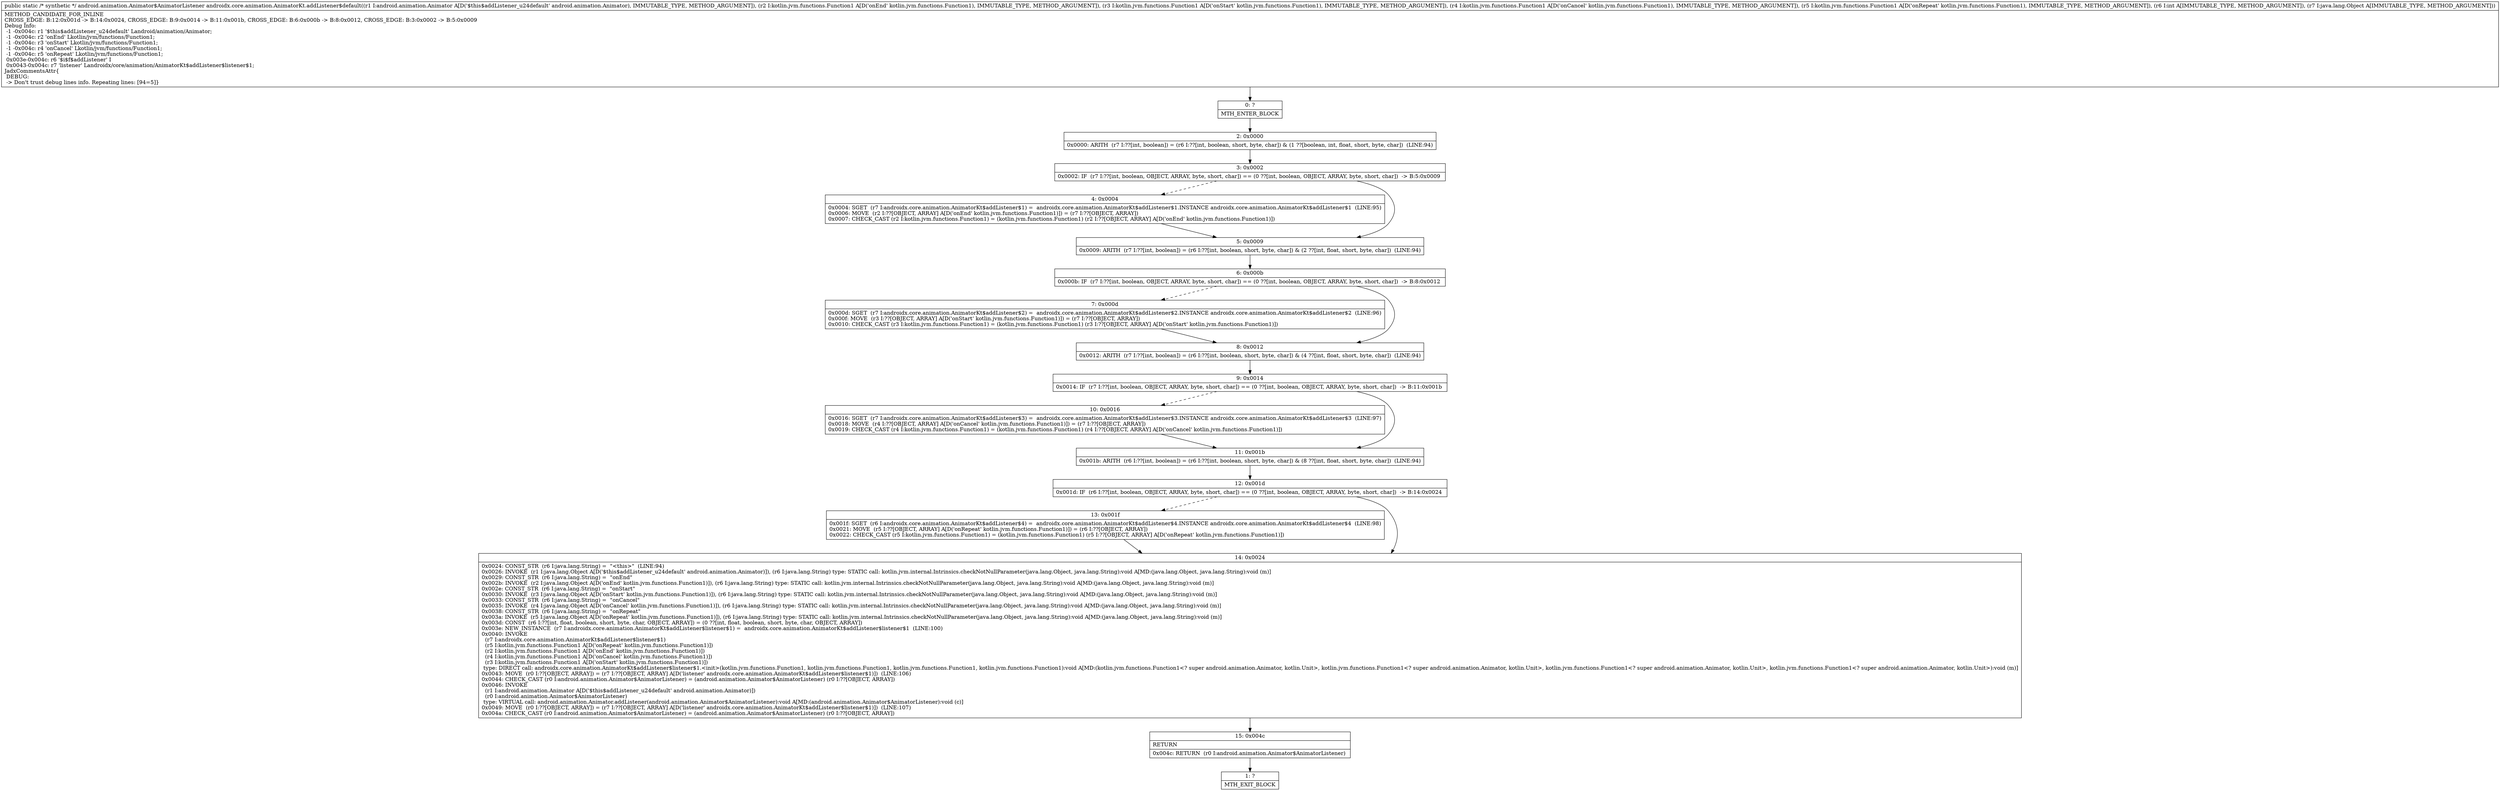 digraph "CFG forandroidx.core.animation.AnimatorKt.addListener$default(Landroid\/animation\/Animator;Lkotlin\/jvm\/functions\/Function1;Lkotlin\/jvm\/functions\/Function1;Lkotlin\/jvm\/functions\/Function1;Lkotlin\/jvm\/functions\/Function1;ILjava\/lang\/Object;)Landroid\/animation\/Animator$AnimatorListener;" {
Node_0 [shape=record,label="{0\:\ ?|MTH_ENTER_BLOCK\l}"];
Node_2 [shape=record,label="{2\:\ 0x0000|0x0000: ARITH  (r7 I:??[int, boolean]) = (r6 I:??[int, boolean, short, byte, char]) & (1 ??[boolean, int, float, short, byte, char])  (LINE:94)\l}"];
Node_3 [shape=record,label="{3\:\ 0x0002|0x0002: IF  (r7 I:??[int, boolean, OBJECT, ARRAY, byte, short, char]) == (0 ??[int, boolean, OBJECT, ARRAY, byte, short, char])  \-\> B:5:0x0009 \l}"];
Node_4 [shape=record,label="{4\:\ 0x0004|0x0004: SGET  (r7 I:androidx.core.animation.AnimatorKt$addListener$1) =  androidx.core.animation.AnimatorKt$addListener$1.INSTANCE androidx.core.animation.AnimatorKt$addListener$1  (LINE:95)\l0x0006: MOVE  (r2 I:??[OBJECT, ARRAY] A[D('onEnd' kotlin.jvm.functions.Function1)]) = (r7 I:??[OBJECT, ARRAY]) \l0x0007: CHECK_CAST (r2 I:kotlin.jvm.functions.Function1) = (kotlin.jvm.functions.Function1) (r2 I:??[OBJECT, ARRAY] A[D('onEnd' kotlin.jvm.functions.Function1)]) \l}"];
Node_5 [shape=record,label="{5\:\ 0x0009|0x0009: ARITH  (r7 I:??[int, boolean]) = (r6 I:??[int, boolean, short, byte, char]) & (2 ??[int, float, short, byte, char])  (LINE:94)\l}"];
Node_6 [shape=record,label="{6\:\ 0x000b|0x000b: IF  (r7 I:??[int, boolean, OBJECT, ARRAY, byte, short, char]) == (0 ??[int, boolean, OBJECT, ARRAY, byte, short, char])  \-\> B:8:0x0012 \l}"];
Node_7 [shape=record,label="{7\:\ 0x000d|0x000d: SGET  (r7 I:androidx.core.animation.AnimatorKt$addListener$2) =  androidx.core.animation.AnimatorKt$addListener$2.INSTANCE androidx.core.animation.AnimatorKt$addListener$2  (LINE:96)\l0x000f: MOVE  (r3 I:??[OBJECT, ARRAY] A[D('onStart' kotlin.jvm.functions.Function1)]) = (r7 I:??[OBJECT, ARRAY]) \l0x0010: CHECK_CAST (r3 I:kotlin.jvm.functions.Function1) = (kotlin.jvm.functions.Function1) (r3 I:??[OBJECT, ARRAY] A[D('onStart' kotlin.jvm.functions.Function1)]) \l}"];
Node_8 [shape=record,label="{8\:\ 0x0012|0x0012: ARITH  (r7 I:??[int, boolean]) = (r6 I:??[int, boolean, short, byte, char]) & (4 ??[int, float, short, byte, char])  (LINE:94)\l}"];
Node_9 [shape=record,label="{9\:\ 0x0014|0x0014: IF  (r7 I:??[int, boolean, OBJECT, ARRAY, byte, short, char]) == (0 ??[int, boolean, OBJECT, ARRAY, byte, short, char])  \-\> B:11:0x001b \l}"];
Node_10 [shape=record,label="{10\:\ 0x0016|0x0016: SGET  (r7 I:androidx.core.animation.AnimatorKt$addListener$3) =  androidx.core.animation.AnimatorKt$addListener$3.INSTANCE androidx.core.animation.AnimatorKt$addListener$3  (LINE:97)\l0x0018: MOVE  (r4 I:??[OBJECT, ARRAY] A[D('onCancel' kotlin.jvm.functions.Function1)]) = (r7 I:??[OBJECT, ARRAY]) \l0x0019: CHECK_CAST (r4 I:kotlin.jvm.functions.Function1) = (kotlin.jvm.functions.Function1) (r4 I:??[OBJECT, ARRAY] A[D('onCancel' kotlin.jvm.functions.Function1)]) \l}"];
Node_11 [shape=record,label="{11\:\ 0x001b|0x001b: ARITH  (r6 I:??[int, boolean]) = (r6 I:??[int, boolean, short, byte, char]) & (8 ??[int, float, short, byte, char])  (LINE:94)\l}"];
Node_12 [shape=record,label="{12\:\ 0x001d|0x001d: IF  (r6 I:??[int, boolean, OBJECT, ARRAY, byte, short, char]) == (0 ??[int, boolean, OBJECT, ARRAY, byte, short, char])  \-\> B:14:0x0024 \l}"];
Node_13 [shape=record,label="{13\:\ 0x001f|0x001f: SGET  (r6 I:androidx.core.animation.AnimatorKt$addListener$4) =  androidx.core.animation.AnimatorKt$addListener$4.INSTANCE androidx.core.animation.AnimatorKt$addListener$4  (LINE:98)\l0x0021: MOVE  (r5 I:??[OBJECT, ARRAY] A[D('onRepeat' kotlin.jvm.functions.Function1)]) = (r6 I:??[OBJECT, ARRAY]) \l0x0022: CHECK_CAST (r5 I:kotlin.jvm.functions.Function1) = (kotlin.jvm.functions.Function1) (r5 I:??[OBJECT, ARRAY] A[D('onRepeat' kotlin.jvm.functions.Function1)]) \l}"];
Node_14 [shape=record,label="{14\:\ 0x0024|0x0024: CONST_STR  (r6 I:java.lang.String) =  \"\<this\>\"  (LINE:94)\l0x0026: INVOKE  (r1 I:java.lang.Object A[D('$this$addListener_u24default' android.animation.Animator)]), (r6 I:java.lang.String) type: STATIC call: kotlin.jvm.internal.Intrinsics.checkNotNullParameter(java.lang.Object, java.lang.String):void A[MD:(java.lang.Object, java.lang.String):void (m)]\l0x0029: CONST_STR  (r6 I:java.lang.String) =  \"onEnd\" \l0x002b: INVOKE  (r2 I:java.lang.Object A[D('onEnd' kotlin.jvm.functions.Function1)]), (r6 I:java.lang.String) type: STATIC call: kotlin.jvm.internal.Intrinsics.checkNotNullParameter(java.lang.Object, java.lang.String):void A[MD:(java.lang.Object, java.lang.String):void (m)]\l0x002e: CONST_STR  (r6 I:java.lang.String) =  \"onStart\" \l0x0030: INVOKE  (r3 I:java.lang.Object A[D('onStart' kotlin.jvm.functions.Function1)]), (r6 I:java.lang.String) type: STATIC call: kotlin.jvm.internal.Intrinsics.checkNotNullParameter(java.lang.Object, java.lang.String):void A[MD:(java.lang.Object, java.lang.String):void (m)]\l0x0033: CONST_STR  (r6 I:java.lang.String) =  \"onCancel\" \l0x0035: INVOKE  (r4 I:java.lang.Object A[D('onCancel' kotlin.jvm.functions.Function1)]), (r6 I:java.lang.String) type: STATIC call: kotlin.jvm.internal.Intrinsics.checkNotNullParameter(java.lang.Object, java.lang.String):void A[MD:(java.lang.Object, java.lang.String):void (m)]\l0x0038: CONST_STR  (r6 I:java.lang.String) =  \"onRepeat\" \l0x003a: INVOKE  (r5 I:java.lang.Object A[D('onRepeat' kotlin.jvm.functions.Function1)]), (r6 I:java.lang.String) type: STATIC call: kotlin.jvm.internal.Intrinsics.checkNotNullParameter(java.lang.Object, java.lang.String):void A[MD:(java.lang.Object, java.lang.String):void (m)]\l0x003d: CONST  (r6 I:??[int, float, boolean, short, byte, char, OBJECT, ARRAY]) = (0 ??[int, float, boolean, short, byte, char, OBJECT, ARRAY]) \l0x003e: NEW_INSTANCE  (r7 I:androidx.core.animation.AnimatorKt$addListener$listener$1) =  androidx.core.animation.AnimatorKt$addListener$listener$1  (LINE:100)\l0x0040: INVOKE  \l  (r7 I:androidx.core.animation.AnimatorKt$addListener$listener$1)\l  (r5 I:kotlin.jvm.functions.Function1 A[D('onRepeat' kotlin.jvm.functions.Function1)])\l  (r2 I:kotlin.jvm.functions.Function1 A[D('onEnd' kotlin.jvm.functions.Function1)])\l  (r4 I:kotlin.jvm.functions.Function1 A[D('onCancel' kotlin.jvm.functions.Function1)])\l  (r3 I:kotlin.jvm.functions.Function1 A[D('onStart' kotlin.jvm.functions.Function1)])\l type: DIRECT call: androidx.core.animation.AnimatorKt$addListener$listener$1.\<init\>(kotlin.jvm.functions.Function1, kotlin.jvm.functions.Function1, kotlin.jvm.functions.Function1, kotlin.jvm.functions.Function1):void A[MD:(kotlin.jvm.functions.Function1\<? super android.animation.Animator, kotlin.Unit\>, kotlin.jvm.functions.Function1\<? super android.animation.Animator, kotlin.Unit\>, kotlin.jvm.functions.Function1\<? super android.animation.Animator, kotlin.Unit\>, kotlin.jvm.functions.Function1\<? super android.animation.Animator, kotlin.Unit\>):void (m)]\l0x0043: MOVE  (r0 I:??[OBJECT, ARRAY]) = (r7 I:??[OBJECT, ARRAY] A[D('listener' androidx.core.animation.AnimatorKt$addListener$listener$1)])  (LINE:106)\l0x0044: CHECK_CAST (r0 I:android.animation.Animator$AnimatorListener) = (android.animation.Animator$AnimatorListener) (r0 I:??[OBJECT, ARRAY]) \l0x0046: INVOKE  \l  (r1 I:android.animation.Animator A[D('$this$addListener_u24default' android.animation.Animator)])\l  (r0 I:android.animation.Animator$AnimatorListener)\l type: VIRTUAL call: android.animation.Animator.addListener(android.animation.Animator$AnimatorListener):void A[MD:(android.animation.Animator$AnimatorListener):void (c)]\l0x0049: MOVE  (r0 I:??[OBJECT, ARRAY]) = (r7 I:??[OBJECT, ARRAY] A[D('listener' androidx.core.animation.AnimatorKt$addListener$listener$1)])  (LINE:107)\l0x004a: CHECK_CAST (r0 I:android.animation.Animator$AnimatorListener) = (android.animation.Animator$AnimatorListener) (r0 I:??[OBJECT, ARRAY]) \l}"];
Node_15 [shape=record,label="{15\:\ 0x004c|RETURN\l|0x004c: RETURN  (r0 I:android.animation.Animator$AnimatorListener) \l}"];
Node_1 [shape=record,label="{1\:\ ?|MTH_EXIT_BLOCK\l}"];
MethodNode[shape=record,label="{public static \/* synthetic *\/ android.animation.Animator$AnimatorListener androidx.core.animation.AnimatorKt.addListener$default((r1 I:android.animation.Animator A[D('$this$addListener_u24default' android.animation.Animator), IMMUTABLE_TYPE, METHOD_ARGUMENT]), (r2 I:kotlin.jvm.functions.Function1 A[D('onEnd' kotlin.jvm.functions.Function1), IMMUTABLE_TYPE, METHOD_ARGUMENT]), (r3 I:kotlin.jvm.functions.Function1 A[D('onStart' kotlin.jvm.functions.Function1), IMMUTABLE_TYPE, METHOD_ARGUMENT]), (r4 I:kotlin.jvm.functions.Function1 A[D('onCancel' kotlin.jvm.functions.Function1), IMMUTABLE_TYPE, METHOD_ARGUMENT]), (r5 I:kotlin.jvm.functions.Function1 A[D('onRepeat' kotlin.jvm.functions.Function1), IMMUTABLE_TYPE, METHOD_ARGUMENT]), (r6 I:int A[IMMUTABLE_TYPE, METHOD_ARGUMENT]), (r7 I:java.lang.Object A[IMMUTABLE_TYPE, METHOD_ARGUMENT]))  | METHOD_CANDIDATE_FOR_INLINE\lCROSS_EDGE: B:12:0x001d \-\> B:14:0x0024, CROSS_EDGE: B:9:0x0014 \-\> B:11:0x001b, CROSS_EDGE: B:6:0x000b \-\> B:8:0x0012, CROSS_EDGE: B:3:0x0002 \-\> B:5:0x0009\lDebug Info:\l  \-1 \-0x004c: r1 '$this$addListener_u24default' Landroid\/animation\/Animator;\l  \-1 \-0x004c: r2 'onEnd' Lkotlin\/jvm\/functions\/Function1;\l  \-1 \-0x004c: r3 'onStart' Lkotlin\/jvm\/functions\/Function1;\l  \-1 \-0x004c: r4 'onCancel' Lkotlin\/jvm\/functions\/Function1;\l  \-1 \-0x004c: r5 'onRepeat' Lkotlin\/jvm\/functions\/Function1;\l  0x003e\-0x004c: r6 '$i$f$addListener' I\l  0x0043\-0x004c: r7 'listener' Landroidx\/core\/animation\/AnimatorKt$addListener$listener$1;\lJadxCommentsAttr\{\l DEBUG: \l \-\> Don't trust debug lines info. Repeating lines: [94=5]\}\l}"];
MethodNode -> Node_0;Node_0 -> Node_2;
Node_2 -> Node_3;
Node_3 -> Node_4[style=dashed];
Node_3 -> Node_5;
Node_4 -> Node_5;
Node_5 -> Node_6;
Node_6 -> Node_7[style=dashed];
Node_6 -> Node_8;
Node_7 -> Node_8;
Node_8 -> Node_9;
Node_9 -> Node_10[style=dashed];
Node_9 -> Node_11;
Node_10 -> Node_11;
Node_11 -> Node_12;
Node_12 -> Node_13[style=dashed];
Node_12 -> Node_14;
Node_13 -> Node_14;
Node_14 -> Node_15;
Node_15 -> Node_1;
}

